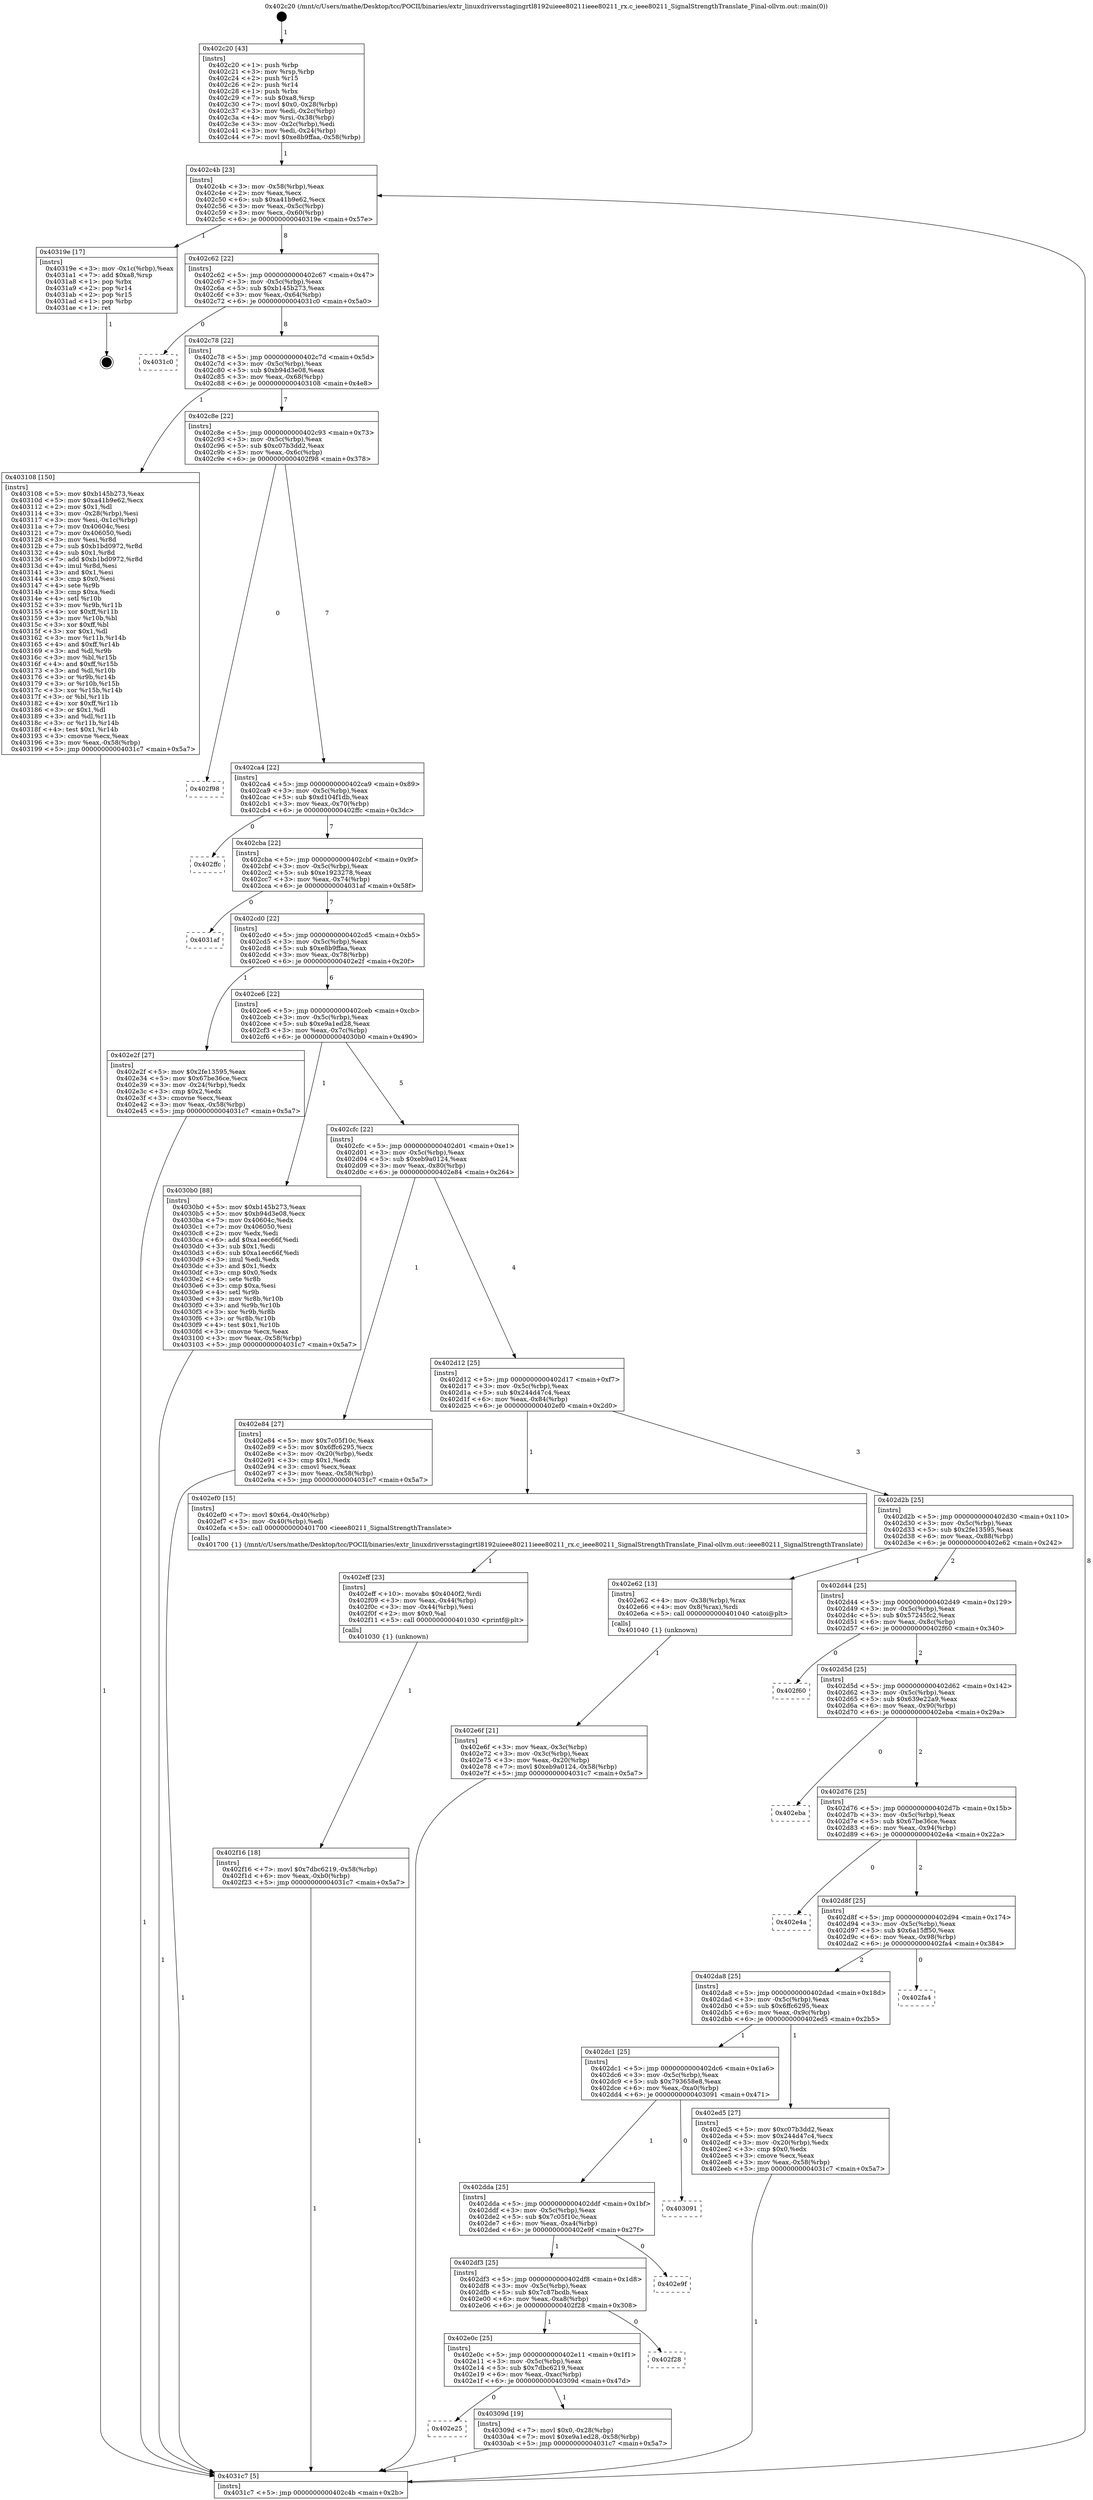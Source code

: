 digraph "0x402c20" {
  label = "0x402c20 (/mnt/c/Users/mathe/Desktop/tcc/POCII/binaries/extr_linuxdriversstagingrtl8192uieee80211ieee80211_rx.c_ieee80211_SignalStrengthTranslate_Final-ollvm.out::main(0))"
  labelloc = "t"
  node[shape=record]

  Entry [label="",width=0.3,height=0.3,shape=circle,fillcolor=black,style=filled]
  "0x402c4b" [label="{
     0x402c4b [23]\l
     | [instrs]\l
     &nbsp;&nbsp;0x402c4b \<+3\>: mov -0x58(%rbp),%eax\l
     &nbsp;&nbsp;0x402c4e \<+2\>: mov %eax,%ecx\l
     &nbsp;&nbsp;0x402c50 \<+6\>: sub $0xa41b9e62,%ecx\l
     &nbsp;&nbsp;0x402c56 \<+3\>: mov %eax,-0x5c(%rbp)\l
     &nbsp;&nbsp;0x402c59 \<+3\>: mov %ecx,-0x60(%rbp)\l
     &nbsp;&nbsp;0x402c5c \<+6\>: je 000000000040319e \<main+0x57e\>\l
  }"]
  "0x40319e" [label="{
     0x40319e [17]\l
     | [instrs]\l
     &nbsp;&nbsp;0x40319e \<+3\>: mov -0x1c(%rbp),%eax\l
     &nbsp;&nbsp;0x4031a1 \<+7\>: add $0xa8,%rsp\l
     &nbsp;&nbsp;0x4031a8 \<+1\>: pop %rbx\l
     &nbsp;&nbsp;0x4031a9 \<+2\>: pop %r14\l
     &nbsp;&nbsp;0x4031ab \<+2\>: pop %r15\l
     &nbsp;&nbsp;0x4031ad \<+1\>: pop %rbp\l
     &nbsp;&nbsp;0x4031ae \<+1\>: ret\l
  }"]
  "0x402c62" [label="{
     0x402c62 [22]\l
     | [instrs]\l
     &nbsp;&nbsp;0x402c62 \<+5\>: jmp 0000000000402c67 \<main+0x47\>\l
     &nbsp;&nbsp;0x402c67 \<+3\>: mov -0x5c(%rbp),%eax\l
     &nbsp;&nbsp;0x402c6a \<+5\>: sub $0xb145b273,%eax\l
     &nbsp;&nbsp;0x402c6f \<+3\>: mov %eax,-0x64(%rbp)\l
     &nbsp;&nbsp;0x402c72 \<+6\>: je 00000000004031c0 \<main+0x5a0\>\l
  }"]
  Exit [label="",width=0.3,height=0.3,shape=circle,fillcolor=black,style=filled,peripheries=2]
  "0x4031c0" [label="{
     0x4031c0\l
  }", style=dashed]
  "0x402c78" [label="{
     0x402c78 [22]\l
     | [instrs]\l
     &nbsp;&nbsp;0x402c78 \<+5\>: jmp 0000000000402c7d \<main+0x5d\>\l
     &nbsp;&nbsp;0x402c7d \<+3\>: mov -0x5c(%rbp),%eax\l
     &nbsp;&nbsp;0x402c80 \<+5\>: sub $0xb94d3e08,%eax\l
     &nbsp;&nbsp;0x402c85 \<+3\>: mov %eax,-0x68(%rbp)\l
     &nbsp;&nbsp;0x402c88 \<+6\>: je 0000000000403108 \<main+0x4e8\>\l
  }"]
  "0x402e25" [label="{
     0x402e25\l
  }", style=dashed]
  "0x403108" [label="{
     0x403108 [150]\l
     | [instrs]\l
     &nbsp;&nbsp;0x403108 \<+5\>: mov $0xb145b273,%eax\l
     &nbsp;&nbsp;0x40310d \<+5\>: mov $0xa41b9e62,%ecx\l
     &nbsp;&nbsp;0x403112 \<+2\>: mov $0x1,%dl\l
     &nbsp;&nbsp;0x403114 \<+3\>: mov -0x28(%rbp),%esi\l
     &nbsp;&nbsp;0x403117 \<+3\>: mov %esi,-0x1c(%rbp)\l
     &nbsp;&nbsp;0x40311a \<+7\>: mov 0x40604c,%esi\l
     &nbsp;&nbsp;0x403121 \<+7\>: mov 0x406050,%edi\l
     &nbsp;&nbsp;0x403128 \<+3\>: mov %esi,%r8d\l
     &nbsp;&nbsp;0x40312b \<+7\>: sub $0xb1bd0972,%r8d\l
     &nbsp;&nbsp;0x403132 \<+4\>: sub $0x1,%r8d\l
     &nbsp;&nbsp;0x403136 \<+7\>: add $0xb1bd0972,%r8d\l
     &nbsp;&nbsp;0x40313d \<+4\>: imul %r8d,%esi\l
     &nbsp;&nbsp;0x403141 \<+3\>: and $0x1,%esi\l
     &nbsp;&nbsp;0x403144 \<+3\>: cmp $0x0,%esi\l
     &nbsp;&nbsp;0x403147 \<+4\>: sete %r9b\l
     &nbsp;&nbsp;0x40314b \<+3\>: cmp $0xa,%edi\l
     &nbsp;&nbsp;0x40314e \<+4\>: setl %r10b\l
     &nbsp;&nbsp;0x403152 \<+3\>: mov %r9b,%r11b\l
     &nbsp;&nbsp;0x403155 \<+4\>: xor $0xff,%r11b\l
     &nbsp;&nbsp;0x403159 \<+3\>: mov %r10b,%bl\l
     &nbsp;&nbsp;0x40315c \<+3\>: xor $0xff,%bl\l
     &nbsp;&nbsp;0x40315f \<+3\>: xor $0x1,%dl\l
     &nbsp;&nbsp;0x403162 \<+3\>: mov %r11b,%r14b\l
     &nbsp;&nbsp;0x403165 \<+4\>: and $0xff,%r14b\l
     &nbsp;&nbsp;0x403169 \<+3\>: and %dl,%r9b\l
     &nbsp;&nbsp;0x40316c \<+3\>: mov %bl,%r15b\l
     &nbsp;&nbsp;0x40316f \<+4\>: and $0xff,%r15b\l
     &nbsp;&nbsp;0x403173 \<+3\>: and %dl,%r10b\l
     &nbsp;&nbsp;0x403176 \<+3\>: or %r9b,%r14b\l
     &nbsp;&nbsp;0x403179 \<+3\>: or %r10b,%r15b\l
     &nbsp;&nbsp;0x40317c \<+3\>: xor %r15b,%r14b\l
     &nbsp;&nbsp;0x40317f \<+3\>: or %bl,%r11b\l
     &nbsp;&nbsp;0x403182 \<+4\>: xor $0xff,%r11b\l
     &nbsp;&nbsp;0x403186 \<+3\>: or $0x1,%dl\l
     &nbsp;&nbsp;0x403189 \<+3\>: and %dl,%r11b\l
     &nbsp;&nbsp;0x40318c \<+3\>: or %r11b,%r14b\l
     &nbsp;&nbsp;0x40318f \<+4\>: test $0x1,%r14b\l
     &nbsp;&nbsp;0x403193 \<+3\>: cmovne %ecx,%eax\l
     &nbsp;&nbsp;0x403196 \<+3\>: mov %eax,-0x58(%rbp)\l
     &nbsp;&nbsp;0x403199 \<+5\>: jmp 00000000004031c7 \<main+0x5a7\>\l
  }"]
  "0x402c8e" [label="{
     0x402c8e [22]\l
     | [instrs]\l
     &nbsp;&nbsp;0x402c8e \<+5\>: jmp 0000000000402c93 \<main+0x73\>\l
     &nbsp;&nbsp;0x402c93 \<+3\>: mov -0x5c(%rbp),%eax\l
     &nbsp;&nbsp;0x402c96 \<+5\>: sub $0xc07b3dd2,%eax\l
     &nbsp;&nbsp;0x402c9b \<+3\>: mov %eax,-0x6c(%rbp)\l
     &nbsp;&nbsp;0x402c9e \<+6\>: je 0000000000402f98 \<main+0x378\>\l
  }"]
  "0x40309d" [label="{
     0x40309d [19]\l
     | [instrs]\l
     &nbsp;&nbsp;0x40309d \<+7\>: movl $0x0,-0x28(%rbp)\l
     &nbsp;&nbsp;0x4030a4 \<+7\>: movl $0xe9a1ed28,-0x58(%rbp)\l
     &nbsp;&nbsp;0x4030ab \<+5\>: jmp 00000000004031c7 \<main+0x5a7\>\l
  }"]
  "0x402f98" [label="{
     0x402f98\l
  }", style=dashed]
  "0x402ca4" [label="{
     0x402ca4 [22]\l
     | [instrs]\l
     &nbsp;&nbsp;0x402ca4 \<+5\>: jmp 0000000000402ca9 \<main+0x89\>\l
     &nbsp;&nbsp;0x402ca9 \<+3\>: mov -0x5c(%rbp),%eax\l
     &nbsp;&nbsp;0x402cac \<+5\>: sub $0xd104f1db,%eax\l
     &nbsp;&nbsp;0x402cb1 \<+3\>: mov %eax,-0x70(%rbp)\l
     &nbsp;&nbsp;0x402cb4 \<+6\>: je 0000000000402ffc \<main+0x3dc\>\l
  }"]
  "0x402e0c" [label="{
     0x402e0c [25]\l
     | [instrs]\l
     &nbsp;&nbsp;0x402e0c \<+5\>: jmp 0000000000402e11 \<main+0x1f1\>\l
     &nbsp;&nbsp;0x402e11 \<+3\>: mov -0x5c(%rbp),%eax\l
     &nbsp;&nbsp;0x402e14 \<+5\>: sub $0x7dbc6219,%eax\l
     &nbsp;&nbsp;0x402e19 \<+6\>: mov %eax,-0xac(%rbp)\l
     &nbsp;&nbsp;0x402e1f \<+6\>: je 000000000040309d \<main+0x47d\>\l
  }"]
  "0x402ffc" [label="{
     0x402ffc\l
  }", style=dashed]
  "0x402cba" [label="{
     0x402cba [22]\l
     | [instrs]\l
     &nbsp;&nbsp;0x402cba \<+5\>: jmp 0000000000402cbf \<main+0x9f\>\l
     &nbsp;&nbsp;0x402cbf \<+3\>: mov -0x5c(%rbp),%eax\l
     &nbsp;&nbsp;0x402cc2 \<+5\>: sub $0xe1923278,%eax\l
     &nbsp;&nbsp;0x402cc7 \<+3\>: mov %eax,-0x74(%rbp)\l
     &nbsp;&nbsp;0x402cca \<+6\>: je 00000000004031af \<main+0x58f\>\l
  }"]
  "0x402f28" [label="{
     0x402f28\l
  }", style=dashed]
  "0x4031af" [label="{
     0x4031af\l
  }", style=dashed]
  "0x402cd0" [label="{
     0x402cd0 [22]\l
     | [instrs]\l
     &nbsp;&nbsp;0x402cd0 \<+5\>: jmp 0000000000402cd5 \<main+0xb5\>\l
     &nbsp;&nbsp;0x402cd5 \<+3\>: mov -0x5c(%rbp),%eax\l
     &nbsp;&nbsp;0x402cd8 \<+5\>: sub $0xe8b9ffaa,%eax\l
     &nbsp;&nbsp;0x402cdd \<+3\>: mov %eax,-0x78(%rbp)\l
     &nbsp;&nbsp;0x402ce0 \<+6\>: je 0000000000402e2f \<main+0x20f\>\l
  }"]
  "0x402df3" [label="{
     0x402df3 [25]\l
     | [instrs]\l
     &nbsp;&nbsp;0x402df3 \<+5\>: jmp 0000000000402df8 \<main+0x1d8\>\l
     &nbsp;&nbsp;0x402df8 \<+3\>: mov -0x5c(%rbp),%eax\l
     &nbsp;&nbsp;0x402dfb \<+5\>: sub $0x7c87bcdb,%eax\l
     &nbsp;&nbsp;0x402e00 \<+6\>: mov %eax,-0xa8(%rbp)\l
     &nbsp;&nbsp;0x402e06 \<+6\>: je 0000000000402f28 \<main+0x308\>\l
  }"]
  "0x402e2f" [label="{
     0x402e2f [27]\l
     | [instrs]\l
     &nbsp;&nbsp;0x402e2f \<+5\>: mov $0x2fe13595,%eax\l
     &nbsp;&nbsp;0x402e34 \<+5\>: mov $0x67be36ce,%ecx\l
     &nbsp;&nbsp;0x402e39 \<+3\>: mov -0x24(%rbp),%edx\l
     &nbsp;&nbsp;0x402e3c \<+3\>: cmp $0x2,%edx\l
     &nbsp;&nbsp;0x402e3f \<+3\>: cmovne %ecx,%eax\l
     &nbsp;&nbsp;0x402e42 \<+3\>: mov %eax,-0x58(%rbp)\l
     &nbsp;&nbsp;0x402e45 \<+5\>: jmp 00000000004031c7 \<main+0x5a7\>\l
  }"]
  "0x402ce6" [label="{
     0x402ce6 [22]\l
     | [instrs]\l
     &nbsp;&nbsp;0x402ce6 \<+5\>: jmp 0000000000402ceb \<main+0xcb\>\l
     &nbsp;&nbsp;0x402ceb \<+3\>: mov -0x5c(%rbp),%eax\l
     &nbsp;&nbsp;0x402cee \<+5\>: sub $0xe9a1ed28,%eax\l
     &nbsp;&nbsp;0x402cf3 \<+3\>: mov %eax,-0x7c(%rbp)\l
     &nbsp;&nbsp;0x402cf6 \<+6\>: je 00000000004030b0 \<main+0x490\>\l
  }"]
  "0x4031c7" [label="{
     0x4031c7 [5]\l
     | [instrs]\l
     &nbsp;&nbsp;0x4031c7 \<+5\>: jmp 0000000000402c4b \<main+0x2b\>\l
  }"]
  "0x402c20" [label="{
     0x402c20 [43]\l
     | [instrs]\l
     &nbsp;&nbsp;0x402c20 \<+1\>: push %rbp\l
     &nbsp;&nbsp;0x402c21 \<+3\>: mov %rsp,%rbp\l
     &nbsp;&nbsp;0x402c24 \<+2\>: push %r15\l
     &nbsp;&nbsp;0x402c26 \<+2\>: push %r14\l
     &nbsp;&nbsp;0x402c28 \<+1\>: push %rbx\l
     &nbsp;&nbsp;0x402c29 \<+7\>: sub $0xa8,%rsp\l
     &nbsp;&nbsp;0x402c30 \<+7\>: movl $0x0,-0x28(%rbp)\l
     &nbsp;&nbsp;0x402c37 \<+3\>: mov %edi,-0x2c(%rbp)\l
     &nbsp;&nbsp;0x402c3a \<+4\>: mov %rsi,-0x38(%rbp)\l
     &nbsp;&nbsp;0x402c3e \<+3\>: mov -0x2c(%rbp),%edi\l
     &nbsp;&nbsp;0x402c41 \<+3\>: mov %edi,-0x24(%rbp)\l
     &nbsp;&nbsp;0x402c44 \<+7\>: movl $0xe8b9ffaa,-0x58(%rbp)\l
  }"]
  "0x402e9f" [label="{
     0x402e9f\l
  }", style=dashed]
  "0x4030b0" [label="{
     0x4030b0 [88]\l
     | [instrs]\l
     &nbsp;&nbsp;0x4030b0 \<+5\>: mov $0xb145b273,%eax\l
     &nbsp;&nbsp;0x4030b5 \<+5\>: mov $0xb94d3e08,%ecx\l
     &nbsp;&nbsp;0x4030ba \<+7\>: mov 0x40604c,%edx\l
     &nbsp;&nbsp;0x4030c1 \<+7\>: mov 0x406050,%esi\l
     &nbsp;&nbsp;0x4030c8 \<+2\>: mov %edx,%edi\l
     &nbsp;&nbsp;0x4030ca \<+6\>: add $0xa1eec66f,%edi\l
     &nbsp;&nbsp;0x4030d0 \<+3\>: sub $0x1,%edi\l
     &nbsp;&nbsp;0x4030d3 \<+6\>: sub $0xa1eec66f,%edi\l
     &nbsp;&nbsp;0x4030d9 \<+3\>: imul %edi,%edx\l
     &nbsp;&nbsp;0x4030dc \<+3\>: and $0x1,%edx\l
     &nbsp;&nbsp;0x4030df \<+3\>: cmp $0x0,%edx\l
     &nbsp;&nbsp;0x4030e2 \<+4\>: sete %r8b\l
     &nbsp;&nbsp;0x4030e6 \<+3\>: cmp $0xa,%esi\l
     &nbsp;&nbsp;0x4030e9 \<+4\>: setl %r9b\l
     &nbsp;&nbsp;0x4030ed \<+3\>: mov %r8b,%r10b\l
     &nbsp;&nbsp;0x4030f0 \<+3\>: and %r9b,%r10b\l
     &nbsp;&nbsp;0x4030f3 \<+3\>: xor %r9b,%r8b\l
     &nbsp;&nbsp;0x4030f6 \<+3\>: or %r8b,%r10b\l
     &nbsp;&nbsp;0x4030f9 \<+4\>: test $0x1,%r10b\l
     &nbsp;&nbsp;0x4030fd \<+3\>: cmovne %ecx,%eax\l
     &nbsp;&nbsp;0x403100 \<+3\>: mov %eax,-0x58(%rbp)\l
     &nbsp;&nbsp;0x403103 \<+5\>: jmp 00000000004031c7 \<main+0x5a7\>\l
  }"]
  "0x402cfc" [label="{
     0x402cfc [22]\l
     | [instrs]\l
     &nbsp;&nbsp;0x402cfc \<+5\>: jmp 0000000000402d01 \<main+0xe1\>\l
     &nbsp;&nbsp;0x402d01 \<+3\>: mov -0x5c(%rbp),%eax\l
     &nbsp;&nbsp;0x402d04 \<+5\>: sub $0xeb9a0124,%eax\l
     &nbsp;&nbsp;0x402d09 \<+3\>: mov %eax,-0x80(%rbp)\l
     &nbsp;&nbsp;0x402d0c \<+6\>: je 0000000000402e84 \<main+0x264\>\l
  }"]
  "0x402dda" [label="{
     0x402dda [25]\l
     | [instrs]\l
     &nbsp;&nbsp;0x402dda \<+5\>: jmp 0000000000402ddf \<main+0x1bf\>\l
     &nbsp;&nbsp;0x402ddf \<+3\>: mov -0x5c(%rbp),%eax\l
     &nbsp;&nbsp;0x402de2 \<+5\>: sub $0x7c05f10c,%eax\l
     &nbsp;&nbsp;0x402de7 \<+6\>: mov %eax,-0xa4(%rbp)\l
     &nbsp;&nbsp;0x402ded \<+6\>: je 0000000000402e9f \<main+0x27f\>\l
  }"]
  "0x402e84" [label="{
     0x402e84 [27]\l
     | [instrs]\l
     &nbsp;&nbsp;0x402e84 \<+5\>: mov $0x7c05f10c,%eax\l
     &nbsp;&nbsp;0x402e89 \<+5\>: mov $0x6ffc6295,%ecx\l
     &nbsp;&nbsp;0x402e8e \<+3\>: mov -0x20(%rbp),%edx\l
     &nbsp;&nbsp;0x402e91 \<+3\>: cmp $0x1,%edx\l
     &nbsp;&nbsp;0x402e94 \<+3\>: cmovl %ecx,%eax\l
     &nbsp;&nbsp;0x402e97 \<+3\>: mov %eax,-0x58(%rbp)\l
     &nbsp;&nbsp;0x402e9a \<+5\>: jmp 00000000004031c7 \<main+0x5a7\>\l
  }"]
  "0x402d12" [label="{
     0x402d12 [25]\l
     | [instrs]\l
     &nbsp;&nbsp;0x402d12 \<+5\>: jmp 0000000000402d17 \<main+0xf7\>\l
     &nbsp;&nbsp;0x402d17 \<+3\>: mov -0x5c(%rbp),%eax\l
     &nbsp;&nbsp;0x402d1a \<+5\>: sub $0x244d47c4,%eax\l
     &nbsp;&nbsp;0x402d1f \<+6\>: mov %eax,-0x84(%rbp)\l
     &nbsp;&nbsp;0x402d25 \<+6\>: je 0000000000402ef0 \<main+0x2d0\>\l
  }"]
  "0x403091" [label="{
     0x403091\l
  }", style=dashed]
  "0x402ef0" [label="{
     0x402ef0 [15]\l
     | [instrs]\l
     &nbsp;&nbsp;0x402ef0 \<+7\>: movl $0x64,-0x40(%rbp)\l
     &nbsp;&nbsp;0x402ef7 \<+3\>: mov -0x40(%rbp),%edi\l
     &nbsp;&nbsp;0x402efa \<+5\>: call 0000000000401700 \<ieee80211_SignalStrengthTranslate\>\l
     | [calls]\l
     &nbsp;&nbsp;0x401700 \{1\} (/mnt/c/Users/mathe/Desktop/tcc/POCII/binaries/extr_linuxdriversstagingrtl8192uieee80211ieee80211_rx.c_ieee80211_SignalStrengthTranslate_Final-ollvm.out::ieee80211_SignalStrengthTranslate)\l
  }"]
  "0x402d2b" [label="{
     0x402d2b [25]\l
     | [instrs]\l
     &nbsp;&nbsp;0x402d2b \<+5\>: jmp 0000000000402d30 \<main+0x110\>\l
     &nbsp;&nbsp;0x402d30 \<+3\>: mov -0x5c(%rbp),%eax\l
     &nbsp;&nbsp;0x402d33 \<+5\>: sub $0x2fe13595,%eax\l
     &nbsp;&nbsp;0x402d38 \<+6\>: mov %eax,-0x88(%rbp)\l
     &nbsp;&nbsp;0x402d3e \<+6\>: je 0000000000402e62 \<main+0x242\>\l
  }"]
  "0x402f16" [label="{
     0x402f16 [18]\l
     | [instrs]\l
     &nbsp;&nbsp;0x402f16 \<+7\>: movl $0x7dbc6219,-0x58(%rbp)\l
     &nbsp;&nbsp;0x402f1d \<+6\>: mov %eax,-0xb0(%rbp)\l
     &nbsp;&nbsp;0x402f23 \<+5\>: jmp 00000000004031c7 \<main+0x5a7\>\l
  }"]
  "0x402e62" [label="{
     0x402e62 [13]\l
     | [instrs]\l
     &nbsp;&nbsp;0x402e62 \<+4\>: mov -0x38(%rbp),%rax\l
     &nbsp;&nbsp;0x402e66 \<+4\>: mov 0x8(%rax),%rdi\l
     &nbsp;&nbsp;0x402e6a \<+5\>: call 0000000000401040 \<atoi@plt\>\l
     | [calls]\l
     &nbsp;&nbsp;0x401040 \{1\} (unknown)\l
  }"]
  "0x402d44" [label="{
     0x402d44 [25]\l
     | [instrs]\l
     &nbsp;&nbsp;0x402d44 \<+5\>: jmp 0000000000402d49 \<main+0x129\>\l
     &nbsp;&nbsp;0x402d49 \<+3\>: mov -0x5c(%rbp),%eax\l
     &nbsp;&nbsp;0x402d4c \<+5\>: sub $0x57245fc2,%eax\l
     &nbsp;&nbsp;0x402d51 \<+6\>: mov %eax,-0x8c(%rbp)\l
     &nbsp;&nbsp;0x402d57 \<+6\>: je 0000000000402f60 \<main+0x340\>\l
  }"]
  "0x402e6f" [label="{
     0x402e6f [21]\l
     | [instrs]\l
     &nbsp;&nbsp;0x402e6f \<+3\>: mov %eax,-0x3c(%rbp)\l
     &nbsp;&nbsp;0x402e72 \<+3\>: mov -0x3c(%rbp),%eax\l
     &nbsp;&nbsp;0x402e75 \<+3\>: mov %eax,-0x20(%rbp)\l
     &nbsp;&nbsp;0x402e78 \<+7\>: movl $0xeb9a0124,-0x58(%rbp)\l
     &nbsp;&nbsp;0x402e7f \<+5\>: jmp 00000000004031c7 \<main+0x5a7\>\l
  }"]
  "0x402eff" [label="{
     0x402eff [23]\l
     | [instrs]\l
     &nbsp;&nbsp;0x402eff \<+10\>: movabs $0x4040f2,%rdi\l
     &nbsp;&nbsp;0x402f09 \<+3\>: mov %eax,-0x44(%rbp)\l
     &nbsp;&nbsp;0x402f0c \<+3\>: mov -0x44(%rbp),%esi\l
     &nbsp;&nbsp;0x402f0f \<+2\>: mov $0x0,%al\l
     &nbsp;&nbsp;0x402f11 \<+5\>: call 0000000000401030 \<printf@plt\>\l
     | [calls]\l
     &nbsp;&nbsp;0x401030 \{1\} (unknown)\l
  }"]
  "0x402f60" [label="{
     0x402f60\l
  }", style=dashed]
  "0x402d5d" [label="{
     0x402d5d [25]\l
     | [instrs]\l
     &nbsp;&nbsp;0x402d5d \<+5\>: jmp 0000000000402d62 \<main+0x142\>\l
     &nbsp;&nbsp;0x402d62 \<+3\>: mov -0x5c(%rbp),%eax\l
     &nbsp;&nbsp;0x402d65 \<+5\>: sub $0x639e22a9,%eax\l
     &nbsp;&nbsp;0x402d6a \<+6\>: mov %eax,-0x90(%rbp)\l
     &nbsp;&nbsp;0x402d70 \<+6\>: je 0000000000402eba \<main+0x29a\>\l
  }"]
  "0x402dc1" [label="{
     0x402dc1 [25]\l
     | [instrs]\l
     &nbsp;&nbsp;0x402dc1 \<+5\>: jmp 0000000000402dc6 \<main+0x1a6\>\l
     &nbsp;&nbsp;0x402dc6 \<+3\>: mov -0x5c(%rbp),%eax\l
     &nbsp;&nbsp;0x402dc9 \<+5\>: sub $0x793658e8,%eax\l
     &nbsp;&nbsp;0x402dce \<+6\>: mov %eax,-0xa0(%rbp)\l
     &nbsp;&nbsp;0x402dd4 \<+6\>: je 0000000000403091 \<main+0x471\>\l
  }"]
  "0x402eba" [label="{
     0x402eba\l
  }", style=dashed]
  "0x402d76" [label="{
     0x402d76 [25]\l
     | [instrs]\l
     &nbsp;&nbsp;0x402d76 \<+5\>: jmp 0000000000402d7b \<main+0x15b\>\l
     &nbsp;&nbsp;0x402d7b \<+3\>: mov -0x5c(%rbp),%eax\l
     &nbsp;&nbsp;0x402d7e \<+5\>: sub $0x67be36ce,%eax\l
     &nbsp;&nbsp;0x402d83 \<+6\>: mov %eax,-0x94(%rbp)\l
     &nbsp;&nbsp;0x402d89 \<+6\>: je 0000000000402e4a \<main+0x22a\>\l
  }"]
  "0x402ed5" [label="{
     0x402ed5 [27]\l
     | [instrs]\l
     &nbsp;&nbsp;0x402ed5 \<+5\>: mov $0xc07b3dd2,%eax\l
     &nbsp;&nbsp;0x402eda \<+5\>: mov $0x244d47c4,%ecx\l
     &nbsp;&nbsp;0x402edf \<+3\>: mov -0x20(%rbp),%edx\l
     &nbsp;&nbsp;0x402ee2 \<+3\>: cmp $0x0,%edx\l
     &nbsp;&nbsp;0x402ee5 \<+3\>: cmove %ecx,%eax\l
     &nbsp;&nbsp;0x402ee8 \<+3\>: mov %eax,-0x58(%rbp)\l
     &nbsp;&nbsp;0x402eeb \<+5\>: jmp 00000000004031c7 \<main+0x5a7\>\l
  }"]
  "0x402e4a" [label="{
     0x402e4a\l
  }", style=dashed]
  "0x402d8f" [label="{
     0x402d8f [25]\l
     | [instrs]\l
     &nbsp;&nbsp;0x402d8f \<+5\>: jmp 0000000000402d94 \<main+0x174\>\l
     &nbsp;&nbsp;0x402d94 \<+3\>: mov -0x5c(%rbp),%eax\l
     &nbsp;&nbsp;0x402d97 \<+5\>: sub $0x6a15ff50,%eax\l
     &nbsp;&nbsp;0x402d9c \<+6\>: mov %eax,-0x98(%rbp)\l
     &nbsp;&nbsp;0x402da2 \<+6\>: je 0000000000402fa4 \<main+0x384\>\l
  }"]
  "0x402da8" [label="{
     0x402da8 [25]\l
     | [instrs]\l
     &nbsp;&nbsp;0x402da8 \<+5\>: jmp 0000000000402dad \<main+0x18d\>\l
     &nbsp;&nbsp;0x402dad \<+3\>: mov -0x5c(%rbp),%eax\l
     &nbsp;&nbsp;0x402db0 \<+5\>: sub $0x6ffc6295,%eax\l
     &nbsp;&nbsp;0x402db5 \<+6\>: mov %eax,-0x9c(%rbp)\l
     &nbsp;&nbsp;0x402dbb \<+6\>: je 0000000000402ed5 \<main+0x2b5\>\l
  }"]
  "0x402fa4" [label="{
     0x402fa4\l
  }", style=dashed]
  Entry -> "0x402c20" [label=" 1"]
  "0x402c4b" -> "0x40319e" [label=" 1"]
  "0x402c4b" -> "0x402c62" [label=" 8"]
  "0x40319e" -> Exit [label=" 1"]
  "0x402c62" -> "0x4031c0" [label=" 0"]
  "0x402c62" -> "0x402c78" [label=" 8"]
  "0x403108" -> "0x4031c7" [label=" 1"]
  "0x402c78" -> "0x403108" [label=" 1"]
  "0x402c78" -> "0x402c8e" [label=" 7"]
  "0x4030b0" -> "0x4031c7" [label=" 1"]
  "0x402c8e" -> "0x402f98" [label=" 0"]
  "0x402c8e" -> "0x402ca4" [label=" 7"]
  "0x40309d" -> "0x4031c7" [label=" 1"]
  "0x402ca4" -> "0x402ffc" [label=" 0"]
  "0x402ca4" -> "0x402cba" [label=" 7"]
  "0x402e0c" -> "0x40309d" [label=" 1"]
  "0x402cba" -> "0x4031af" [label=" 0"]
  "0x402cba" -> "0x402cd0" [label=" 7"]
  "0x402e0c" -> "0x402e25" [label=" 0"]
  "0x402cd0" -> "0x402e2f" [label=" 1"]
  "0x402cd0" -> "0x402ce6" [label=" 6"]
  "0x402e2f" -> "0x4031c7" [label=" 1"]
  "0x402c20" -> "0x402c4b" [label=" 1"]
  "0x4031c7" -> "0x402c4b" [label=" 8"]
  "0x402df3" -> "0x402f28" [label=" 0"]
  "0x402ce6" -> "0x4030b0" [label=" 1"]
  "0x402ce6" -> "0x402cfc" [label=" 5"]
  "0x402df3" -> "0x402e0c" [label=" 1"]
  "0x402cfc" -> "0x402e84" [label=" 1"]
  "0x402cfc" -> "0x402d12" [label=" 4"]
  "0x402dda" -> "0x402e9f" [label=" 0"]
  "0x402d12" -> "0x402ef0" [label=" 1"]
  "0x402d12" -> "0x402d2b" [label=" 3"]
  "0x402dda" -> "0x402df3" [label=" 1"]
  "0x402d2b" -> "0x402e62" [label=" 1"]
  "0x402d2b" -> "0x402d44" [label=" 2"]
  "0x402e62" -> "0x402e6f" [label=" 1"]
  "0x402e6f" -> "0x4031c7" [label=" 1"]
  "0x402e84" -> "0x4031c7" [label=" 1"]
  "0x402dc1" -> "0x403091" [label=" 0"]
  "0x402d44" -> "0x402f60" [label=" 0"]
  "0x402d44" -> "0x402d5d" [label=" 2"]
  "0x402dc1" -> "0x402dda" [label=" 1"]
  "0x402d5d" -> "0x402eba" [label=" 0"]
  "0x402d5d" -> "0x402d76" [label=" 2"]
  "0x402f16" -> "0x4031c7" [label=" 1"]
  "0x402d76" -> "0x402e4a" [label=" 0"]
  "0x402d76" -> "0x402d8f" [label=" 2"]
  "0x402eff" -> "0x402f16" [label=" 1"]
  "0x402d8f" -> "0x402fa4" [label=" 0"]
  "0x402d8f" -> "0x402da8" [label=" 2"]
  "0x402ef0" -> "0x402eff" [label=" 1"]
  "0x402da8" -> "0x402ed5" [label=" 1"]
  "0x402da8" -> "0x402dc1" [label=" 1"]
  "0x402ed5" -> "0x4031c7" [label=" 1"]
}
